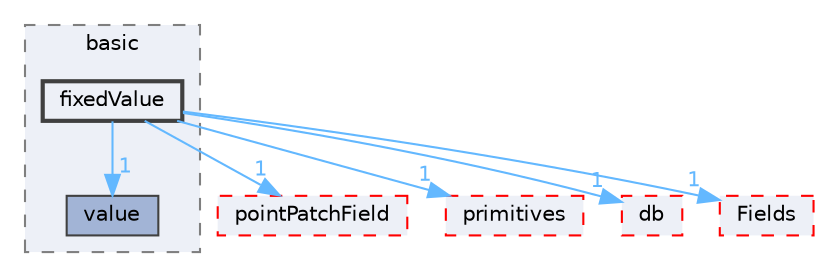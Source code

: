 digraph "src/OpenFOAM/fields/pointPatchFields/basic/fixedValue"
{
 // LATEX_PDF_SIZE
  bgcolor="transparent";
  edge [fontname=Helvetica,fontsize=10,labelfontname=Helvetica,labelfontsize=10];
  node [fontname=Helvetica,fontsize=10,shape=box,height=0.2,width=0.4];
  compound=true
  subgraph clusterdir_6a30703e73af3ba7ed84ebe53ffd3e12 {
    graph [ bgcolor="#edf0f7", pencolor="grey50", label="basic", fontname=Helvetica,fontsize=10 style="filled,dashed", URL="dir_6a30703e73af3ba7ed84ebe53ffd3e12.html",tooltip=""]
  dir_edc71ad1c0fbcdf2743da6d5233a17bb [label="value", fillcolor="#a2b4d6", color="grey25", style="filled", URL="dir_edc71ad1c0fbcdf2743da6d5233a17bb.html",tooltip=""];
  dir_78d45682f12df857cbb6ee125288467a [label="fixedValue", fillcolor="#edf0f7", color="grey25", style="filled,bold", URL="dir_78d45682f12df857cbb6ee125288467a.html",tooltip=""];
  }
  dir_17a9bfb76e5e1dbc9e2e32285df4aeb8 [label="pointPatchField", fillcolor="#edf0f7", color="red", style="filled,dashed", URL="dir_17a9bfb76e5e1dbc9e2e32285df4aeb8.html",tooltip=""];
  dir_3e50f45338116b169052b428016851aa [label="primitives", fillcolor="#edf0f7", color="red", style="filled,dashed", URL="dir_3e50f45338116b169052b428016851aa.html",tooltip=""];
  dir_63c634f7a7cfd679ac26c67fb30fc32f [label="db", fillcolor="#edf0f7", color="red", style="filled,dashed", URL="dir_63c634f7a7cfd679ac26c67fb30fc32f.html",tooltip=""];
  dir_7d364942a13d3ce50f6681364b448a98 [label="Fields", fillcolor="#edf0f7", color="red", style="filled,dashed", URL="dir_7d364942a13d3ce50f6681364b448a98.html",tooltip=""];
  dir_78d45682f12df857cbb6ee125288467a->dir_17a9bfb76e5e1dbc9e2e32285df4aeb8 [headlabel="1", labeldistance=1.5 headhref="dir_001427_002954.html" href="dir_001427_002954.html" color="steelblue1" fontcolor="steelblue1"];
  dir_78d45682f12df857cbb6ee125288467a->dir_3e50f45338116b169052b428016851aa [headlabel="1", labeldistance=1.5 headhref="dir_001427_003069.html" href="dir_001427_003069.html" color="steelblue1" fontcolor="steelblue1"];
  dir_78d45682f12df857cbb6ee125288467a->dir_63c634f7a7cfd679ac26c67fb30fc32f [headlabel="1", labeldistance=1.5 headhref="dir_001427_000817.html" href="dir_001427_000817.html" color="steelblue1" fontcolor="steelblue1"];
  dir_78d45682f12df857cbb6ee125288467a->dir_7d364942a13d3ce50f6681364b448a98 [headlabel="1", labeldistance=1.5 headhref="dir_001427_001336.html" href="dir_001427_001336.html" color="steelblue1" fontcolor="steelblue1"];
  dir_78d45682f12df857cbb6ee125288467a->dir_edc71ad1c0fbcdf2743da6d5233a17bb [headlabel="1", labeldistance=1.5 headhref="dir_001427_004245.html" href="dir_001427_004245.html" color="steelblue1" fontcolor="steelblue1"];
}
